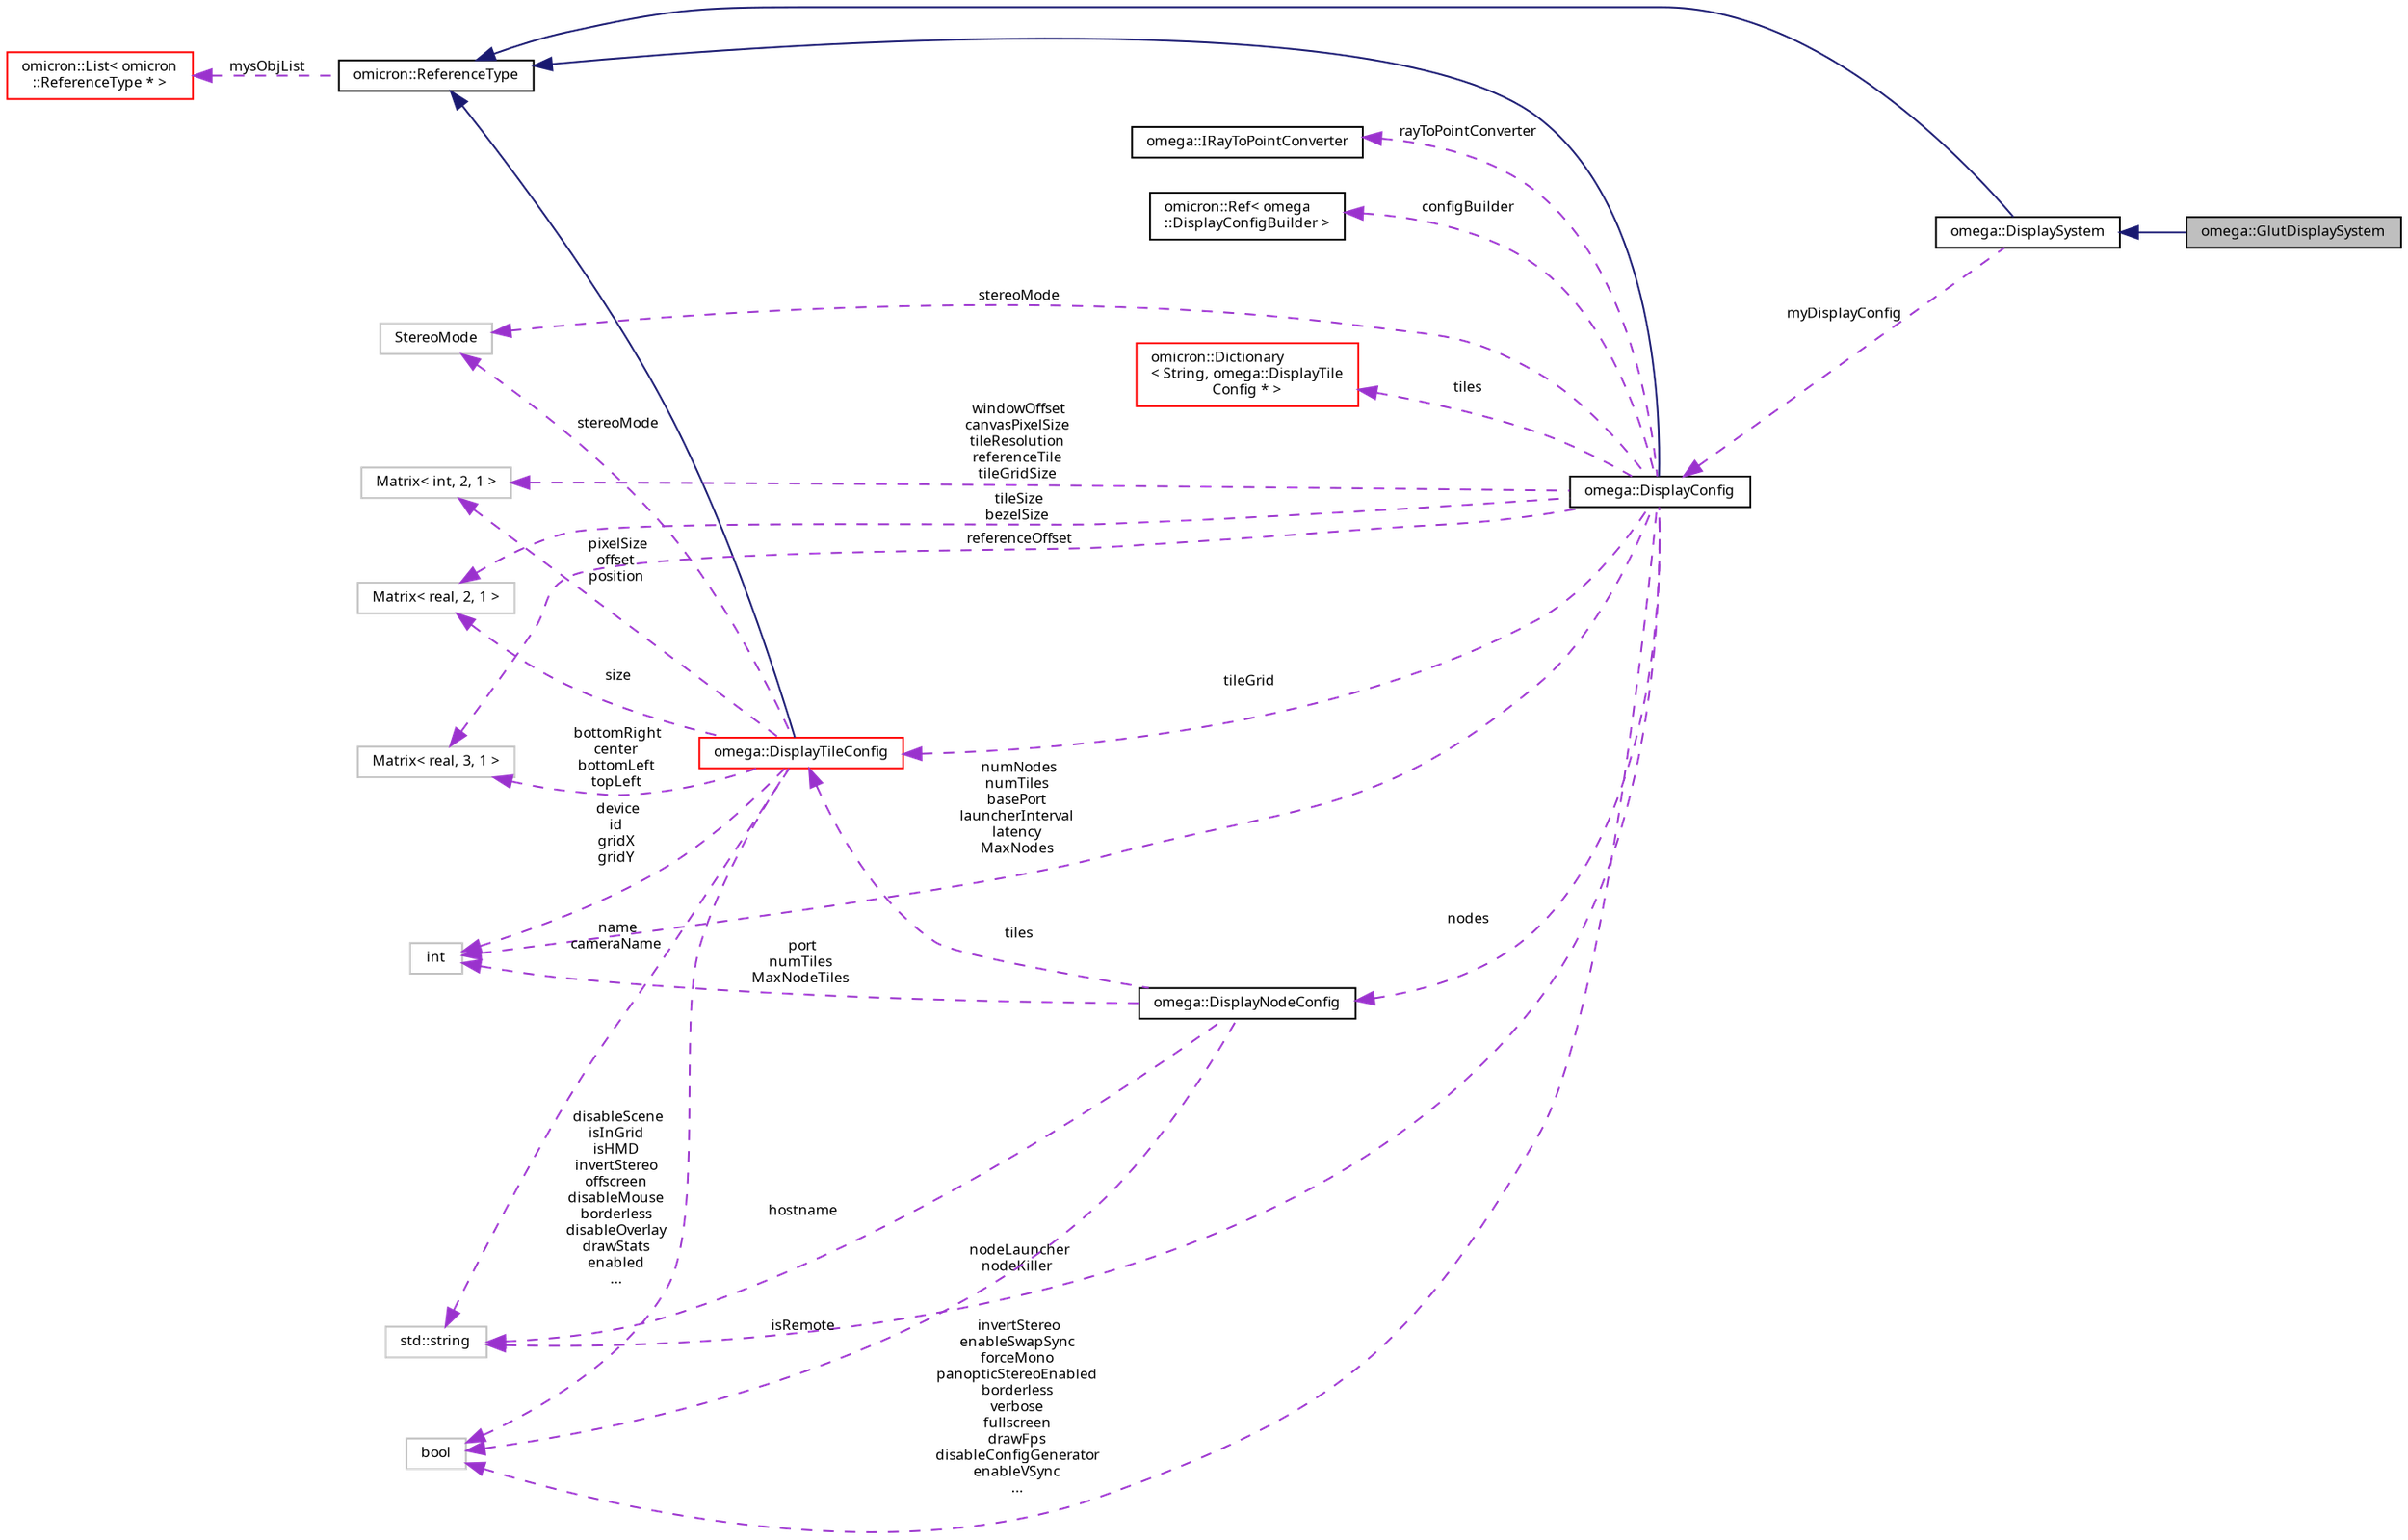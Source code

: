 digraph "omega::GlutDisplaySystem"
{
  bgcolor="transparent";
  edge [fontname="FreeSans.ttf",fontsize="8",labelfontname="FreeSans.ttf",labelfontsize="8"];
  node [fontname="FreeSans.ttf",fontsize="8",shape=record];
  rankdir="LR";
  Node1 [label="omega::GlutDisplaySystem",height=0.2,width=0.4,color="black", fillcolor="grey75", style="filled" fontcolor="black"];
  Node2 -> Node1 [dir="back",color="midnightblue",fontsize="8",style="solid",fontname="FreeSans.ttf"];
  Node2 [label="omega::DisplaySystem",height=0.2,width=0.4,color="black",URL="$classomega_1_1_display_system.html"];
  Node3 -> Node2 [dir="back",color="midnightblue",fontsize="8",style="solid",fontname="FreeSans.ttf"];
  Node3 [label="omicron::ReferenceType",height=0.2,width=0.4,color="black",URL="$classomicron_1_1_reference_type.html",tooltip="Implements a base class for reference-counted types. "];
  Node4 -> Node3 [dir="back",color="darkorchid3",fontsize="8",style="dashed",label=" mysObjList" ,fontname="FreeSans.ttf"];
  Node4 [label="omicron::List\< omicron\l::ReferenceType * \>",height=0.2,width=0.4,color="red",URL="$classomicron_1_1_list.html"];
  Node5 -> Node2 [dir="back",color="darkorchid3",fontsize="8",style="dashed",label=" myDisplayConfig" ,fontname="FreeSans.ttf"];
  Node5 [label="omega::DisplayConfig",height=0.2,width=0.4,color="black",URL="$classomega_1_1_display_config.html",tooltip="Stores omegalib display configuration data. "];
  Node3 -> Node5 [dir="back",color="midnightblue",fontsize="8",style="solid",fontname="FreeSans.ttf"];
  Node6 -> Node5 [dir="back",color="darkorchid3",fontsize="8",style="dashed",label=" tiles" ,fontname="FreeSans.ttf"];
  Node6 [label="omicron::Dictionary\l\< String, omega::DisplayTile\lConfig * \>",height=0.2,width=0.4,color="red",URL="$classomicron_1_1_dictionary.html"];
  Node7 -> Node5 [dir="back",color="darkorchid3",fontsize="8",style="dashed",label=" tileGrid" ,fontname="FreeSans.ttf"];
  Node7 [label="omega::DisplayTileConfig",height=0.2,width=0.4,color="red",URL="$classomega_1_1_display_tile_config.html"];
  Node3 -> Node7 [dir="back",color="midnightblue",fontsize="8",style="solid",fontname="FreeSans.ttf"];
  Node8 -> Node7 [dir="back",color="darkorchid3",fontsize="8",style="dashed",label=" stereoMode" ,fontname="FreeSans.ttf"];
  Node8 [label="StereoMode",height=0.2,width=0.4,color="grey75"];
  Node9 -> Node7 [dir="back",color="darkorchid3",fontsize="8",style="dashed",label=" size" ,fontname="FreeSans.ttf"];
  Node9 [label="Matrix\< real, 2, 1 \>",height=0.2,width=0.4,color="grey75"];
  Node10 -> Node7 [dir="back",color="darkorchid3",fontsize="8",style="dashed",label=" bottomRight\ncenter\nbottomLeft\ntopLeft" ,fontname="FreeSans.ttf"];
  Node10 [label="Matrix\< real, 3, 1 \>",height=0.2,width=0.4,color="grey75"];
  Node11 -> Node7 [dir="back",color="darkorchid3",fontsize="8",style="dashed",label=" device\nid\ngridX\ngridY" ,fontname="FreeSans.ttf"];
  Node11 [label="int",height=0.2,width=0.4,color="grey75"];
  Node12 -> Node7 [dir="back",color="darkorchid3",fontsize="8",style="dashed",label=" name\ncameraName" ,fontname="FreeSans.ttf"];
  Node12 [label="std::string",height=0.2,width=0.4,color="grey75",tooltip="STL class. "];
  Node13 -> Node7 [dir="back",color="darkorchid3",fontsize="8",style="dashed",label=" disableScene\nisInGrid\nisHMD\ninvertStereo\noffscreen\ndisableMouse\nborderless\ndisableOverlay\ndrawStats\nenabled\n..." ,fontname="FreeSans.ttf"];
  Node13 [label="bool",height=0.2,width=0.4,color="grey75"];
  Node14 -> Node7 [dir="back",color="darkorchid3",fontsize="8",style="dashed",label=" pixelSize\noffset\nposition" ,fontname="FreeSans.ttf"];
  Node14 [label="Matrix\< int, 2, 1 \>",height=0.2,width=0.4,color="grey75"];
  Node15 -> Node5 [dir="back",color="darkorchid3",fontsize="8",style="dashed",label=" rayToPointConverter" ,fontname="FreeSans.ttf"];
  Node15 [label="omega::IRayToPointConverter",height=0.2,width=0.4,color="black",URL="$classomega_1_1_i_ray_to_point_converter.html",tooltip="Public interface of objects providing a ray to display point conversion function. ..."];
  Node9 -> Node5 [dir="back",color="darkorchid3",fontsize="8",style="dashed",label=" tileSize\nbezelSize" ,fontname="FreeSans.ttf"];
  Node10 -> Node5 [dir="back",color="darkorchid3",fontsize="8",style="dashed",label=" referenceOffset" ,fontname="FreeSans.ttf"];
  Node11 -> Node5 [dir="back",color="darkorchid3",fontsize="8",style="dashed",label=" numNodes\nnumTiles\nbasePort\nlauncherInterval\nlatency\nMaxNodes" ,fontname="FreeSans.ttf"];
  Node12 -> Node5 [dir="back",color="darkorchid3",fontsize="8",style="dashed",label=" nodeLauncher\nnodeKiller" ,fontname="FreeSans.ttf"];
  Node13 -> Node5 [dir="back",color="darkorchid3",fontsize="8",style="dashed",label=" invertStereo\nenableSwapSync\nforceMono\npanopticStereoEnabled\nborderless\nverbose\nfullscreen\ndrawFps\ndisableConfigGenerator\nenableVSync\n..." ,fontname="FreeSans.ttf"];
  Node16 -> Node5 [dir="back",color="darkorchid3",fontsize="8",style="dashed",label=" configBuilder" ,fontname="FreeSans.ttf"];
  Node16 [label="omicron::Ref\< omega\l::DisplayConfigBuilder \>",height=0.2,width=0.4,color="black",URL="$classomicron_1_1_ref.html"];
  Node8 -> Node5 [dir="back",color="darkorchid3",fontsize="8",style="dashed",label=" stereoMode" ,fontname="FreeSans.ttf"];
  Node17 -> Node5 [dir="back",color="darkorchid3",fontsize="8",style="dashed",label=" nodes" ,fontname="FreeSans.ttf"];
  Node17 [label="omega::DisplayNodeConfig",height=0.2,width=0.4,color="black",URL="$structomega_1_1_display_node_config.html"];
  Node7 -> Node17 [dir="back",color="darkorchid3",fontsize="8",style="dashed",label=" tiles" ,fontname="FreeSans.ttf"];
  Node11 -> Node17 [dir="back",color="darkorchid3",fontsize="8",style="dashed",label=" port\nnumTiles\nMaxNodeTiles" ,fontname="FreeSans.ttf"];
  Node13 -> Node17 [dir="back",color="darkorchid3",fontsize="8",style="dashed",label=" isRemote" ,fontname="FreeSans.ttf"];
  Node12 -> Node17 [dir="back",color="darkorchid3",fontsize="8",style="dashed",label=" hostname" ,fontname="FreeSans.ttf"];
  Node14 -> Node5 [dir="back",color="darkorchid3",fontsize="8",style="dashed",label=" windowOffset\ncanvasPixelSize\ntileResolution\nreferenceTile\ntileGridSize" ,fontname="FreeSans.ttf"];
}
